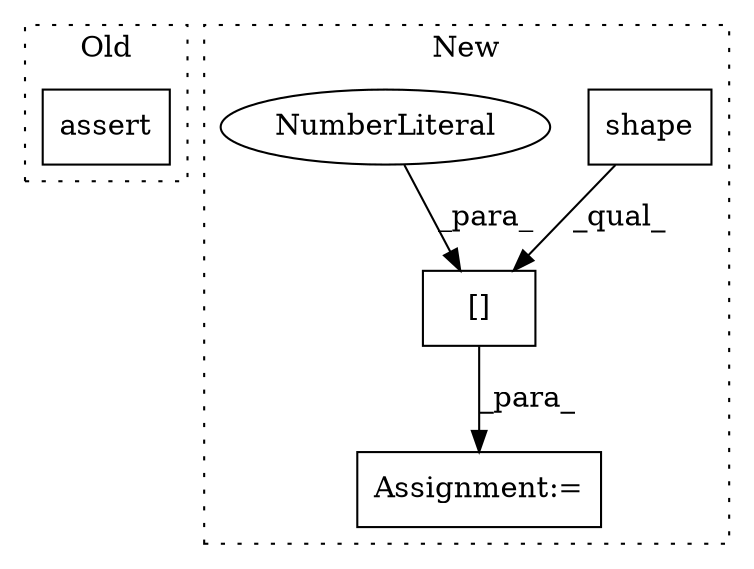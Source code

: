 digraph G {
subgraph cluster0 {
1 [label="assert" a="6" s="11995" l="7" shape="box"];
label = "Old";
style="dotted";
}
subgraph cluster1 {
2 [label="shape" a="32" s="11786,11795" l="6,1" shape="box"];
3 [label="[]" a="2" s="11768,11798" l="29,1" shape="box"];
4 [label="NumberLiteral" a="34" s="11797" l="1" shape="ellipse"];
5 [label="Assignment:=" a="7" s="11767" l="1" shape="box"];
label = "New";
style="dotted";
}
2 -> 3 [label="_qual_"];
3 -> 5 [label="_para_"];
4 -> 3 [label="_para_"];
}